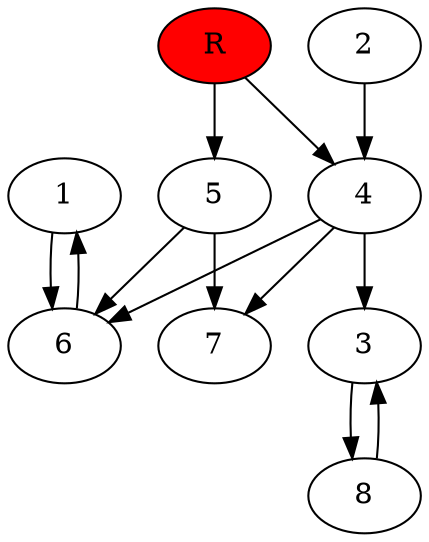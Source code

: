 digraph prb7601 {
	1
	2
	3
	4
	5
	6
	7
	8
	R [fillcolor="#ff0000" style=filled]
	1 -> 6
	2 -> 4
	3 -> 8
	4 -> 3
	4 -> 6
	4 -> 7
	5 -> 6
	5 -> 7
	6 -> 1
	8 -> 3
	R -> 4
	R -> 5
}
